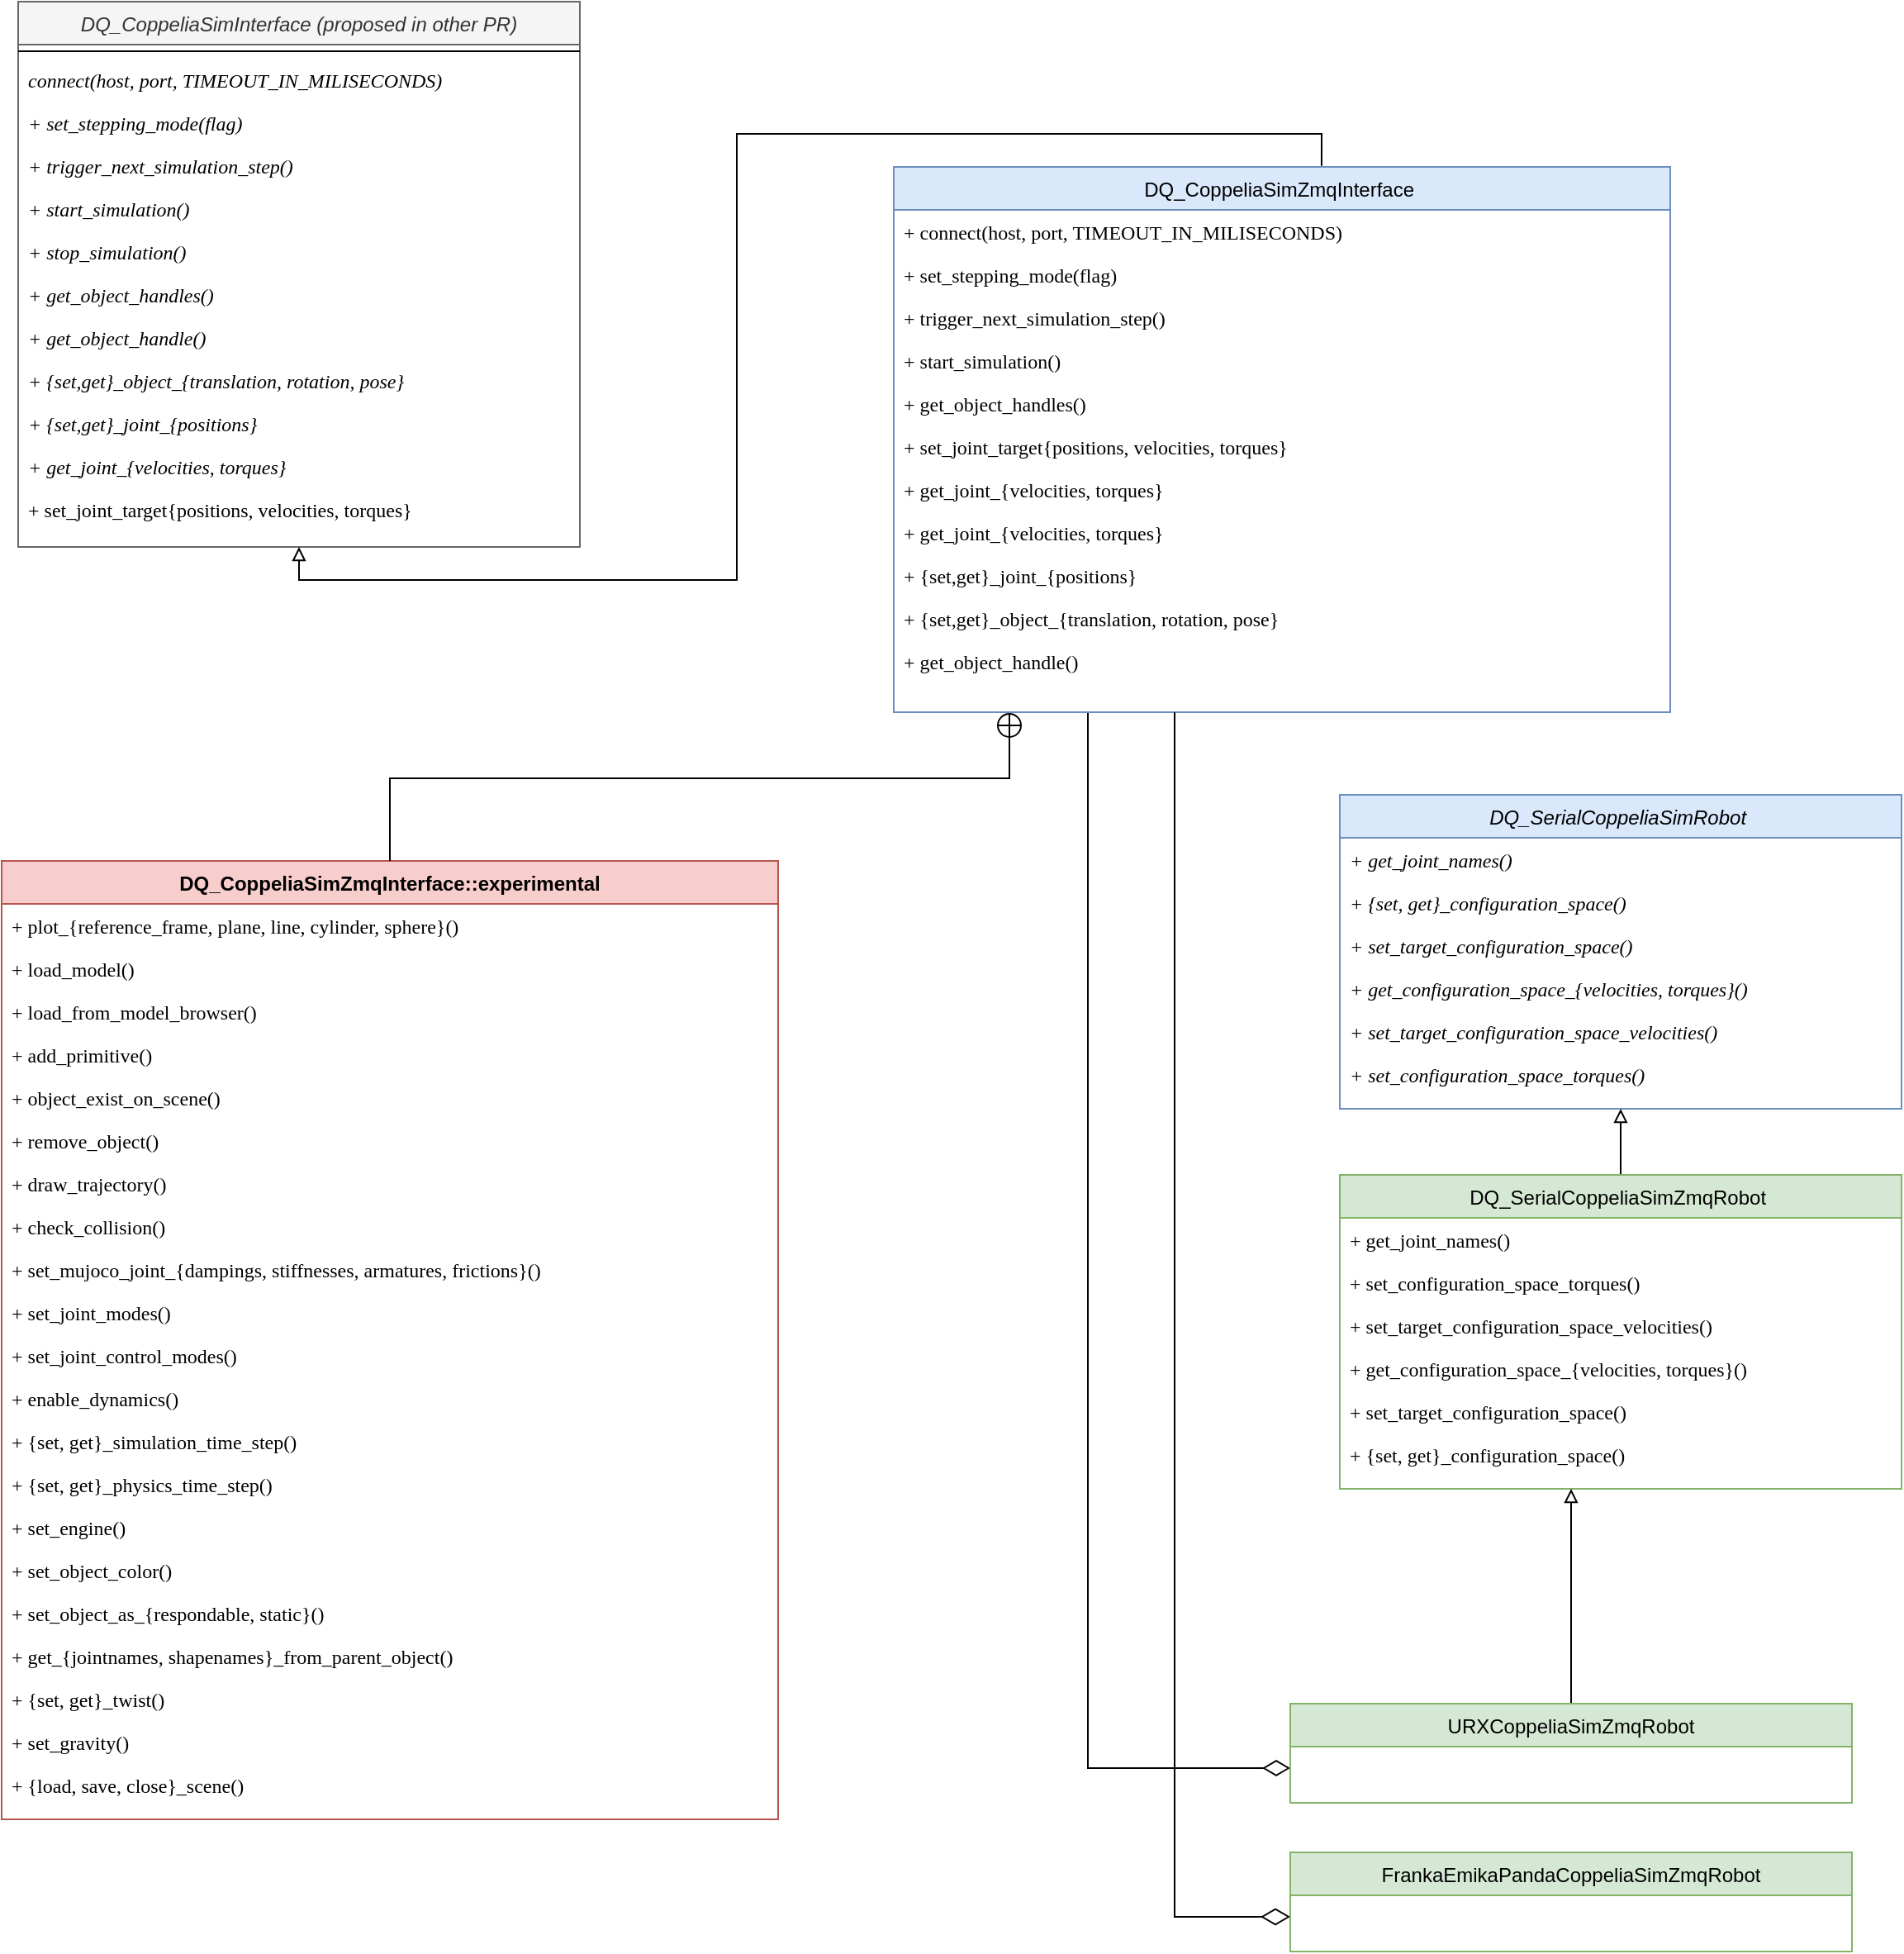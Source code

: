 <mxfile version="24.8.6">
  <diagram name="Page-1" id="Ek8pBSZyku47FPSbfNGV">
    <mxGraphModel dx="3615" dy="1371" grid="1" gridSize="10" guides="1" tooltips="1" connect="1" arrows="1" fold="1" page="1" pageScale="1" pageWidth="850" pageHeight="1100" math="0" shadow="0">
      <root>
        <mxCell id="0" />
        <mxCell id="1" parent="0" />
        <mxCell id="VGw1_anFC2ElRbmo3opK-2" value="DQ_CoppeliaSimInterface (proposed in other PR)" style="swimlane;fontStyle=2;align=center;verticalAlign=top;childLayout=stackLayout;horizontal=1;startSize=26;horizontalStack=0;resizeParent=1;resizeLast=0;collapsible=1;marginBottom=0;rounded=0;shadow=0;strokeWidth=1;fillColor=#f5f5f5;strokeColor=#666666;fontColor=#333333;" vertex="1" parent="1">
          <mxGeometry x="-810" y="110" width="340" height="330" as="geometry">
            <mxRectangle x="230" y="140" width="160" height="26" as="alternateBounds" />
          </mxGeometry>
        </mxCell>
        <mxCell id="VGw1_anFC2ElRbmo3opK-3" value="" style="line;html=1;strokeWidth=1;align=left;verticalAlign=middle;spacingTop=-1;spacingLeft=3;spacingRight=3;rotatable=0;labelPosition=right;points=[];portConstraint=eastwest;" vertex="1" parent="VGw1_anFC2ElRbmo3opK-2">
          <mxGeometry y="26" width="340" height="8" as="geometry" />
        </mxCell>
        <mxCell id="VGw1_anFC2ElRbmo3opK-4" value="connect(host, port, TIMEOUT_IN_MILISECONDS)" style="text;align=left;verticalAlign=top;spacingLeft=4;spacingRight=4;overflow=hidden;rotatable=0;points=[[0,0.5],[1,0.5]];portConstraint=eastwest;fontFamily=Verdana;fontStyle=2" vertex="1" parent="VGw1_anFC2ElRbmo3opK-2">
          <mxGeometry y="34" width="340" height="26" as="geometry" />
        </mxCell>
        <mxCell id="VGw1_anFC2ElRbmo3opK-5" value="+ set_stepping_mode(flag)" style="text;align=left;verticalAlign=top;spacingLeft=4;spacingRight=4;overflow=hidden;rotatable=0;points=[[0,0.5],[1,0.5]];portConstraint=eastwest;fontFamily=Verdana;fontStyle=2" vertex="1" parent="VGw1_anFC2ElRbmo3opK-2">
          <mxGeometry y="60" width="340" height="26" as="geometry" />
        </mxCell>
        <mxCell id="VGw1_anFC2ElRbmo3opK-6" value="+ trigger_next_simulation_step()" style="text;align=left;verticalAlign=top;spacingLeft=4;spacingRight=4;overflow=hidden;rotatable=0;points=[[0,0.5],[1,0.5]];portConstraint=eastwest;fontFamily=Verdana;fontStyle=2" vertex="1" parent="VGw1_anFC2ElRbmo3opK-2">
          <mxGeometry y="86" width="340" height="26" as="geometry" />
        </mxCell>
        <mxCell id="VGw1_anFC2ElRbmo3opK-7" value="+ start_simulation()" style="text;align=left;verticalAlign=top;spacingLeft=4;spacingRight=4;overflow=hidden;rotatable=0;points=[[0,0.5],[1,0.5]];portConstraint=eastwest;fontFamily=Verdana;fontStyle=2" vertex="1" parent="VGw1_anFC2ElRbmo3opK-2">
          <mxGeometry y="112" width="340" height="26" as="geometry" />
        </mxCell>
        <mxCell id="VGw1_anFC2ElRbmo3opK-8" value="+ stop_simulation()" style="text;align=left;verticalAlign=top;spacingLeft=4;spacingRight=4;overflow=hidden;rotatable=0;points=[[0,0.5],[1,0.5]];portConstraint=eastwest;fontFamily=Verdana;fontStyle=2" vertex="1" parent="VGw1_anFC2ElRbmo3opK-2">
          <mxGeometry y="138" width="340" height="26" as="geometry" />
        </mxCell>
        <mxCell id="VGw1_anFC2ElRbmo3opK-9" value="+ get_object_handles()" style="text;align=left;verticalAlign=top;spacingLeft=4;spacingRight=4;overflow=hidden;rotatable=0;points=[[0,0.5],[1,0.5]];portConstraint=eastwest;fontFamily=Verdana;fontStyle=2" vertex="1" parent="VGw1_anFC2ElRbmo3opK-2">
          <mxGeometry y="164" width="340" height="26" as="geometry" />
        </mxCell>
        <mxCell id="VGw1_anFC2ElRbmo3opK-10" value="+ get_object_handle()" style="text;align=left;verticalAlign=top;spacingLeft=4;spacingRight=4;overflow=hidden;rotatable=0;points=[[0,0.5],[1,0.5]];portConstraint=eastwest;fontFamily=Verdana;fontStyle=2" vertex="1" parent="VGw1_anFC2ElRbmo3opK-2">
          <mxGeometry y="190" width="340" height="26" as="geometry" />
        </mxCell>
        <mxCell id="VGw1_anFC2ElRbmo3opK-11" value="+ {set,get}_object_{translation, rotation, pose}" style="text;align=left;verticalAlign=top;spacingLeft=4;spacingRight=4;overflow=hidden;rotatable=0;points=[[0,0.5],[1,0.5]];portConstraint=eastwest;fontFamily=Verdana;fontStyle=2" vertex="1" parent="VGw1_anFC2ElRbmo3opK-2">
          <mxGeometry y="216" width="340" height="26" as="geometry" />
        </mxCell>
        <mxCell id="VGw1_anFC2ElRbmo3opK-12" value="+ {set,get}_joint_{positions}" style="text;align=left;verticalAlign=top;spacingLeft=4;spacingRight=4;overflow=hidden;rotatable=0;points=[[0,0.5],[1,0.5]];portConstraint=eastwest;fontFamily=Verdana;fontStyle=2" vertex="1" parent="VGw1_anFC2ElRbmo3opK-2">
          <mxGeometry y="242" width="340" height="26" as="geometry" />
        </mxCell>
        <mxCell id="VGw1_anFC2ElRbmo3opK-13" value="+ get_joint_{velocities, torques}" style="text;align=left;verticalAlign=top;spacingLeft=4;spacingRight=4;overflow=hidden;rotatable=0;points=[[0,0.5],[1,0.5]];portConstraint=eastwest;fontFamily=Verdana;fontStyle=2" vertex="1" parent="VGw1_anFC2ElRbmo3opK-2">
          <mxGeometry y="268" width="340" height="26" as="geometry" />
        </mxCell>
        <mxCell id="VGw1_anFC2ElRbmo3opK-14" value="+ set_joint_target{positions, velocities, torques}" style="text;align=left;verticalAlign=top;spacingLeft=4;spacingRight=4;overflow=hidden;rotatable=0;points=[[0,0.5],[1,0.5]];portConstraint=eastwest;fontFamily=Verdana;" vertex="1" parent="VGw1_anFC2ElRbmo3opK-2">
          <mxGeometry y="294" width="340" height="26" as="geometry" />
        </mxCell>
        <mxCell id="VGw1_anFC2ElRbmo3opK-16" style="edgeStyle=orthogonalEdgeStyle;rounded=0;orthogonalLoop=1;jettySize=auto;html=1;entryX=0.5;entryY=1;entryDx=0;entryDy=0;endArrow=block;endFill=0;exitX=0.551;exitY=-0.002;exitDx=0;exitDy=0;exitPerimeter=0;" edge="1" parent="1" source="VGw1_anFC2ElRbmo3opK-15" target="VGw1_anFC2ElRbmo3opK-2">
          <mxGeometry relative="1" as="geometry">
            <mxPoint x="-220" y="200" as="sourcePoint" />
          </mxGeometry>
        </mxCell>
        <mxCell id="VGw1_anFC2ElRbmo3opK-145" style="edgeStyle=orthogonalEdgeStyle;rounded=0;orthogonalLoop=1;jettySize=auto;html=1;exitX=0.25;exitY=1;exitDx=0;exitDy=0;entryX=0;entryY=0.5;entryDx=0;entryDy=0;endArrow=diamondThin;endFill=0;startSize=12;sourcePerimeterSpacing=6;targetPerimeterSpacing=9;endSize=14;" edge="1" parent="1" source="VGw1_anFC2ElRbmo3opK-15" target="VGw1_anFC2ElRbmo3opK-140">
          <mxGeometry relative="1" as="geometry" />
        </mxCell>
        <mxCell id="VGw1_anFC2ElRbmo3opK-15" value="DQ_CoppeliaSimZmqInterface " style="swimlane;fontStyle=0;align=center;verticalAlign=top;childLayout=stackLayout;horizontal=1;startSize=26;horizontalStack=0;resizeParent=1;resizeLast=0;collapsible=1;marginBottom=0;rounded=0;shadow=0;strokeWidth=1;fillColor=#dae8fc;strokeColor=#6c8ebf;" vertex="1" parent="1">
          <mxGeometry x="-280" y="210" width="470" height="330" as="geometry">
            <mxRectangle x="340" y="380" width="170" height="26" as="alternateBounds" />
          </mxGeometry>
        </mxCell>
        <mxCell id="VGw1_anFC2ElRbmo3opK-28" value="+ connect(host, port, TIMEOUT_IN_MILISECONDS)" style="text;align=left;verticalAlign=top;spacingLeft=4;spacingRight=4;overflow=hidden;rotatable=0;points=[[0,0.5],[1,0.5]];portConstraint=eastwest;fontFamily=Verdana;fontStyle=0" vertex="1" parent="VGw1_anFC2ElRbmo3opK-15">
          <mxGeometry y="26" width="470" height="26" as="geometry" />
        </mxCell>
        <mxCell id="VGw1_anFC2ElRbmo3opK-29" value="+ set_stepping_mode(flag)" style="text;align=left;verticalAlign=top;spacingLeft=4;spacingRight=4;overflow=hidden;rotatable=0;points=[[0,0.5],[1,0.5]];portConstraint=eastwest;fontFamily=Verdana;fontStyle=0" vertex="1" parent="VGw1_anFC2ElRbmo3opK-15">
          <mxGeometry y="52" width="470" height="26" as="geometry" />
        </mxCell>
        <mxCell id="VGw1_anFC2ElRbmo3opK-30" value="+ trigger_next_simulation_step()" style="text;align=left;verticalAlign=top;spacingLeft=4;spacingRight=4;overflow=hidden;rotatable=0;points=[[0,0.5],[1,0.5]];portConstraint=eastwest;fontFamily=Verdana;fontStyle=0" vertex="1" parent="VGw1_anFC2ElRbmo3opK-15">
          <mxGeometry y="78" width="470" height="26" as="geometry" />
        </mxCell>
        <mxCell id="VGw1_anFC2ElRbmo3opK-31" value="+ start_simulation()" style="text;align=left;verticalAlign=top;spacingLeft=4;spacingRight=4;overflow=hidden;rotatable=0;points=[[0,0.5],[1,0.5]];portConstraint=eastwest;fontFamily=Verdana;fontStyle=0" vertex="1" parent="VGw1_anFC2ElRbmo3opK-15">
          <mxGeometry y="104" width="470" height="26" as="geometry" />
        </mxCell>
        <mxCell id="VGw1_anFC2ElRbmo3opK-32" value="+ get_object_handles()" style="text;align=left;verticalAlign=top;spacingLeft=4;spacingRight=4;overflow=hidden;rotatable=0;points=[[0,0.5],[1,0.5]];portConstraint=eastwest;fontFamily=Verdana;fontStyle=0" vertex="1" parent="VGw1_anFC2ElRbmo3opK-15">
          <mxGeometry y="130" width="470" height="26" as="geometry" />
        </mxCell>
        <mxCell id="VGw1_anFC2ElRbmo3opK-37" value="+ set_joint_target{positions, velocities, torques}" style="text;align=left;verticalAlign=top;spacingLeft=4;spacingRight=4;overflow=hidden;rotatable=0;points=[[0,0.5],[1,0.5]];portConstraint=eastwest;fontFamily=Verdana;fontStyle=0" vertex="1" parent="VGw1_anFC2ElRbmo3opK-15">
          <mxGeometry y="156" width="470" height="26" as="geometry" />
        </mxCell>
        <mxCell id="VGw1_anFC2ElRbmo3opK-38" value="+ get_joint_{velocities, torques}" style="text;align=left;verticalAlign=top;spacingLeft=4;spacingRight=4;overflow=hidden;rotatable=0;points=[[0,0.5],[1,0.5]];portConstraint=eastwest;fontFamily=Verdana;fontStyle=0" vertex="1" parent="VGw1_anFC2ElRbmo3opK-15">
          <mxGeometry y="182" width="470" height="26" as="geometry" />
        </mxCell>
        <mxCell id="VGw1_anFC2ElRbmo3opK-36" value="+ get_joint_{velocities, torques}" style="text;align=left;verticalAlign=top;spacingLeft=4;spacingRight=4;overflow=hidden;rotatable=0;points=[[0,0.5],[1,0.5]];portConstraint=eastwest;fontFamily=Verdana;fontStyle=0" vertex="1" parent="VGw1_anFC2ElRbmo3opK-15">
          <mxGeometry y="208" width="470" height="26" as="geometry" />
        </mxCell>
        <mxCell id="VGw1_anFC2ElRbmo3opK-35" value="+ {set,get}_joint_{positions}" style="text;align=left;verticalAlign=top;spacingLeft=4;spacingRight=4;overflow=hidden;rotatable=0;points=[[0,0.5],[1,0.5]];portConstraint=eastwest;fontFamily=Verdana;fontStyle=0" vertex="1" parent="VGw1_anFC2ElRbmo3opK-15">
          <mxGeometry y="234" width="470" height="26" as="geometry" />
        </mxCell>
        <mxCell id="VGw1_anFC2ElRbmo3opK-34" value="+ {set,get}_object_{translation, rotation, pose}" style="text;align=left;verticalAlign=top;spacingLeft=4;spacingRight=4;overflow=hidden;rotatable=0;points=[[0,0.5],[1,0.5]];portConstraint=eastwest;fontFamily=Verdana;fontStyle=0" vertex="1" parent="VGw1_anFC2ElRbmo3opK-15">
          <mxGeometry y="260" width="470" height="26" as="geometry" />
        </mxCell>
        <mxCell id="VGw1_anFC2ElRbmo3opK-33" value="+ get_object_handle()" style="text;align=left;verticalAlign=top;spacingLeft=4;spacingRight=4;overflow=hidden;rotatable=0;points=[[0,0.5],[1,0.5]];portConstraint=eastwest;fontFamily=Verdana;fontStyle=0" vertex="1" parent="VGw1_anFC2ElRbmo3opK-15">
          <mxGeometry y="286" width="470" height="26" as="geometry" />
        </mxCell>
        <mxCell id="VGw1_anFC2ElRbmo3opK-47" value="DQ_CoppeliaSimZmqInterface::experimental" style="swimlane;fontStyle=1;align=center;verticalAlign=top;childLayout=stackLayout;horizontal=1;startSize=26;horizontalStack=0;resizeParent=1;resizeLast=0;collapsible=1;marginBottom=0;rounded=0;shadow=0;strokeWidth=1;fillColor=#f8cecc;strokeColor=#b85450;" vertex="1" parent="1">
          <mxGeometry x="-820" y="630" width="470" height="580" as="geometry">
            <mxRectangle x="340" y="380" width="170" height="26" as="alternateBounds" />
          </mxGeometry>
        </mxCell>
        <mxCell id="VGw1_anFC2ElRbmo3opK-66" value="+ plot_{reference_frame, plane, line, cylinder, sphere}()" style="text;align=left;verticalAlign=top;spacingLeft=4;spacingRight=4;overflow=hidden;rotatable=0;points=[[0,0.5],[1,0.5]];portConstraint=eastwest;fontFamily=Verdana;fontStyle=0" vertex="1" parent="VGw1_anFC2ElRbmo3opK-47">
          <mxGeometry y="26" width="470" height="26" as="geometry" />
        </mxCell>
        <mxCell id="VGw1_anFC2ElRbmo3opK-71" value="+ load_model()" style="text;align=left;verticalAlign=top;spacingLeft=4;spacingRight=4;overflow=hidden;rotatable=0;points=[[0,0.5],[1,0.5]];portConstraint=eastwest;fontFamily=Verdana;fontStyle=0" vertex="1" parent="VGw1_anFC2ElRbmo3opK-47">
          <mxGeometry y="52" width="470" height="26" as="geometry" />
        </mxCell>
        <mxCell id="VGw1_anFC2ElRbmo3opK-72" value="+ load_from_model_browser()" style="text;align=left;verticalAlign=top;spacingLeft=4;spacingRight=4;overflow=hidden;rotatable=0;points=[[0,0.5],[1,0.5]];portConstraint=eastwest;fontFamily=Verdana;fontStyle=0" vertex="1" parent="VGw1_anFC2ElRbmo3opK-47">
          <mxGeometry y="78" width="470" height="26" as="geometry" />
        </mxCell>
        <mxCell id="VGw1_anFC2ElRbmo3opK-73" value="+ add_primitive()" style="text;align=left;verticalAlign=top;spacingLeft=4;spacingRight=4;overflow=hidden;rotatable=0;points=[[0,0.5],[1,0.5]];portConstraint=eastwest;fontFamily=Verdana;fontStyle=0" vertex="1" parent="VGw1_anFC2ElRbmo3opK-47">
          <mxGeometry y="104" width="470" height="26" as="geometry" />
        </mxCell>
        <mxCell id="VGw1_anFC2ElRbmo3opK-74" value="+ object_exist_on_scene()" style="text;align=left;verticalAlign=top;spacingLeft=4;spacingRight=4;overflow=hidden;rotatable=0;points=[[0,0.5],[1,0.5]];portConstraint=eastwest;fontFamily=Verdana;fontStyle=0" vertex="1" parent="VGw1_anFC2ElRbmo3opK-47">
          <mxGeometry y="130" width="470" height="26" as="geometry" />
        </mxCell>
        <mxCell id="VGw1_anFC2ElRbmo3opK-75" value="+ remove_object()" style="text;align=left;verticalAlign=top;spacingLeft=4;spacingRight=4;overflow=hidden;rotatable=0;points=[[0,0.5],[1,0.5]];portConstraint=eastwest;fontFamily=Verdana;fontStyle=0" vertex="1" parent="VGw1_anFC2ElRbmo3opK-47">
          <mxGeometry y="156" width="470" height="26" as="geometry" />
        </mxCell>
        <mxCell id="VGw1_anFC2ElRbmo3opK-76" value="+ draw_trajectory()" style="text;align=left;verticalAlign=top;spacingLeft=4;spacingRight=4;overflow=hidden;rotatable=0;points=[[0,0.5],[1,0.5]];portConstraint=eastwest;fontFamily=Verdana;fontStyle=0" vertex="1" parent="VGw1_anFC2ElRbmo3opK-47">
          <mxGeometry y="182" width="470" height="26" as="geometry" />
        </mxCell>
        <mxCell id="VGw1_anFC2ElRbmo3opK-77" value="+ check_collision()" style="text;align=left;verticalAlign=top;spacingLeft=4;spacingRight=4;overflow=hidden;rotatable=0;points=[[0,0.5],[1,0.5]];portConstraint=eastwest;fontFamily=Verdana;fontStyle=0" vertex="1" parent="VGw1_anFC2ElRbmo3opK-47">
          <mxGeometry y="208" width="470" height="26" as="geometry" />
        </mxCell>
        <mxCell id="VGw1_anFC2ElRbmo3opK-78" value="+ set_mujoco_joint_{dampings, stiffnesses, armatures, frictions}()" style="text;align=left;verticalAlign=top;spacingLeft=4;spacingRight=4;overflow=hidden;rotatable=0;points=[[0,0.5],[1,0.5]];portConstraint=eastwest;fontFamily=Verdana;fontStyle=0" vertex="1" parent="VGw1_anFC2ElRbmo3opK-47">
          <mxGeometry y="234" width="470" height="26" as="geometry" />
        </mxCell>
        <mxCell id="VGw1_anFC2ElRbmo3opK-83" value="+ set_joint_modes()" style="text;align=left;verticalAlign=top;spacingLeft=4;spacingRight=4;overflow=hidden;rotatable=0;points=[[0,0.5],[1,0.5]];portConstraint=eastwest;fontFamily=Verdana;fontStyle=0" vertex="1" parent="VGw1_anFC2ElRbmo3opK-47">
          <mxGeometry y="260" width="470" height="26" as="geometry" />
        </mxCell>
        <mxCell id="VGw1_anFC2ElRbmo3opK-84" value="+ set_joint_control_modes()" style="text;align=left;verticalAlign=top;spacingLeft=4;spacingRight=4;overflow=hidden;rotatable=0;points=[[0,0.5],[1,0.5]];portConstraint=eastwest;fontFamily=Verdana;fontStyle=0" vertex="1" parent="VGw1_anFC2ElRbmo3opK-47">
          <mxGeometry y="286" width="470" height="26" as="geometry" />
        </mxCell>
        <mxCell id="VGw1_anFC2ElRbmo3opK-85" value="+ enable_dynamics()" style="text;align=left;verticalAlign=top;spacingLeft=4;spacingRight=4;overflow=hidden;rotatable=0;points=[[0,0.5],[1,0.5]];portConstraint=eastwest;fontFamily=Verdana;fontStyle=0" vertex="1" parent="VGw1_anFC2ElRbmo3opK-47">
          <mxGeometry y="312" width="470" height="26" as="geometry" />
        </mxCell>
        <mxCell id="VGw1_anFC2ElRbmo3opK-88" value="+ {set, get}_simulation_time_step()" style="text;align=left;verticalAlign=top;spacingLeft=4;spacingRight=4;overflow=hidden;rotatable=0;points=[[0,0.5],[1,0.5]];portConstraint=eastwest;fontFamily=Verdana;fontStyle=0" vertex="1" parent="VGw1_anFC2ElRbmo3opK-47">
          <mxGeometry y="338" width="470" height="26" as="geometry" />
        </mxCell>
        <mxCell id="VGw1_anFC2ElRbmo3opK-89" value="+ {set, get}_physics_time_step()" style="text;align=left;verticalAlign=top;spacingLeft=4;spacingRight=4;overflow=hidden;rotatable=0;points=[[0,0.5],[1,0.5]];portConstraint=eastwest;fontFamily=Verdana;fontStyle=0" vertex="1" parent="VGw1_anFC2ElRbmo3opK-47">
          <mxGeometry y="364" width="470" height="26" as="geometry" />
        </mxCell>
        <mxCell id="VGw1_anFC2ElRbmo3opK-90" value="+ set_engine()" style="text;align=left;verticalAlign=top;spacingLeft=4;spacingRight=4;overflow=hidden;rotatable=0;points=[[0,0.5],[1,0.5]];portConstraint=eastwest;fontFamily=Verdana;fontStyle=0" vertex="1" parent="VGw1_anFC2ElRbmo3opK-47">
          <mxGeometry y="390" width="470" height="26" as="geometry" />
        </mxCell>
        <mxCell id="VGw1_anFC2ElRbmo3opK-91" value="+ set_object_color()" style="text;align=left;verticalAlign=top;spacingLeft=4;spacingRight=4;overflow=hidden;rotatable=0;points=[[0,0.5],[1,0.5]];portConstraint=eastwest;fontFamily=Verdana;fontStyle=0" vertex="1" parent="VGw1_anFC2ElRbmo3opK-47">
          <mxGeometry y="416" width="470" height="26" as="geometry" />
        </mxCell>
        <mxCell id="VGw1_anFC2ElRbmo3opK-92" value="+ set_object_as_{respondable, static}()" style="text;align=left;verticalAlign=top;spacingLeft=4;spacingRight=4;overflow=hidden;rotatable=0;points=[[0,0.5],[1,0.5]];portConstraint=eastwest;fontFamily=Verdana;fontStyle=0" vertex="1" parent="VGw1_anFC2ElRbmo3opK-47">
          <mxGeometry y="442" width="470" height="26" as="geometry" />
        </mxCell>
        <mxCell id="VGw1_anFC2ElRbmo3opK-94" value="+ get_{jointnames, shapenames}_from_parent_object()" style="text;align=left;verticalAlign=top;spacingLeft=4;spacingRight=4;overflow=hidden;rotatable=0;points=[[0,0.5],[1,0.5]];portConstraint=eastwest;fontFamily=Verdana;fontStyle=0" vertex="1" parent="VGw1_anFC2ElRbmo3opK-47">
          <mxGeometry y="468" width="470" height="26" as="geometry" />
        </mxCell>
        <mxCell id="VGw1_anFC2ElRbmo3opK-95" value="+ {set, get}_twist()" style="text;align=left;verticalAlign=top;spacingLeft=4;spacingRight=4;overflow=hidden;rotatable=0;points=[[0,0.5],[1,0.5]];portConstraint=eastwest;fontFamily=Verdana;fontStyle=0" vertex="1" parent="VGw1_anFC2ElRbmo3opK-47">
          <mxGeometry y="494" width="470" height="26" as="geometry" />
        </mxCell>
        <mxCell id="VGw1_anFC2ElRbmo3opK-96" value="+ set_gravity()" style="text;align=left;verticalAlign=top;spacingLeft=4;spacingRight=4;overflow=hidden;rotatable=0;points=[[0,0.5],[1,0.5]];portConstraint=eastwest;fontFamily=Verdana;fontStyle=0" vertex="1" parent="VGw1_anFC2ElRbmo3opK-47">
          <mxGeometry y="520" width="470" height="26" as="geometry" />
        </mxCell>
        <mxCell id="VGw1_anFC2ElRbmo3opK-97" value="+ {load, save, close}_scene()" style="text;align=left;verticalAlign=top;spacingLeft=4;spacingRight=4;overflow=hidden;rotatable=0;points=[[0,0.5],[1,0.5]];portConstraint=eastwest;fontFamily=Verdana;fontStyle=0" vertex="1" parent="VGw1_anFC2ElRbmo3opK-47">
          <mxGeometry y="546" width="470" height="26" as="geometry" />
        </mxCell>
        <mxCell id="VGw1_anFC2ElRbmo3opK-65" style="edgeStyle=orthogonalEdgeStyle;rounded=0;orthogonalLoop=1;jettySize=auto;html=1;endArrow=circlePlus;endFill=0;" edge="1" parent="1" source="VGw1_anFC2ElRbmo3opK-47">
          <mxGeometry relative="1" as="geometry">
            <mxPoint x="-210" y="540" as="targetPoint" />
            <Array as="points">
              <mxPoint x="-585" y="580" />
              <mxPoint x="-210" y="580" />
            </Array>
          </mxGeometry>
        </mxCell>
        <mxCell id="VGw1_anFC2ElRbmo3opK-100" value="DQ_SerialCoppeliaSimRobot " style="swimlane;fontStyle=2;align=center;verticalAlign=top;childLayout=stackLayout;horizontal=1;startSize=26;horizontalStack=0;resizeParent=1;resizeLast=0;collapsible=1;marginBottom=0;rounded=0;shadow=0;strokeWidth=1;fillColor=#dae8fc;strokeColor=#6c8ebf;" vertex="1" parent="1">
          <mxGeometry x="-10" y="590" width="340" height="190" as="geometry">
            <mxRectangle x="340" y="380" width="170" height="26" as="alternateBounds" />
          </mxGeometry>
        </mxCell>
        <mxCell id="VGw1_anFC2ElRbmo3opK-101" value="+ get_joint_names()" style="text;align=left;verticalAlign=top;spacingLeft=4;spacingRight=4;overflow=hidden;rotatable=0;points=[[0,0.5],[1,0.5]];portConstraint=eastwest;fontFamily=Verdana;fontStyle=2" vertex="1" parent="VGw1_anFC2ElRbmo3opK-100">
          <mxGeometry y="26" width="340" height="26" as="geometry" />
        </mxCell>
        <mxCell id="VGw1_anFC2ElRbmo3opK-102" value="+ {set, get}_configuration_space()" style="text;align=left;verticalAlign=top;spacingLeft=4;spacingRight=4;overflow=hidden;rotatable=0;points=[[0,0.5],[1,0.5]];portConstraint=eastwest;fontFamily=Verdana;fontStyle=2" vertex="1" parent="VGw1_anFC2ElRbmo3opK-100">
          <mxGeometry y="52" width="340" height="26" as="geometry" />
        </mxCell>
        <mxCell id="VGw1_anFC2ElRbmo3opK-118" value="+ set_target_configuration_space()" style="text;align=left;verticalAlign=top;spacingLeft=4;spacingRight=4;overflow=hidden;rotatable=0;points=[[0,0.5],[1,0.5]];portConstraint=eastwest;fontFamily=Verdana;fontStyle=2" vertex="1" parent="VGw1_anFC2ElRbmo3opK-100">
          <mxGeometry y="78" width="340" height="26" as="geometry" />
        </mxCell>
        <mxCell id="VGw1_anFC2ElRbmo3opK-119" value="+ get_configuration_space_{velocities, torques}()&#xa;" style="text;align=left;verticalAlign=top;spacingLeft=4;spacingRight=4;overflow=hidden;rotatable=0;points=[[0,0.5],[1,0.5]];portConstraint=eastwest;fontFamily=Verdana;fontStyle=2" vertex="1" parent="VGw1_anFC2ElRbmo3opK-100">
          <mxGeometry y="104" width="340" height="26" as="geometry" />
        </mxCell>
        <mxCell id="VGw1_anFC2ElRbmo3opK-120" value="+ set_target_configuration_space_velocities()&#xa;" style="text;align=left;verticalAlign=top;spacingLeft=4;spacingRight=4;overflow=hidden;rotatable=0;points=[[0,0.5],[1,0.5]];portConstraint=eastwest;fontFamily=Verdana;fontStyle=2" vertex="1" parent="VGw1_anFC2ElRbmo3opK-100">
          <mxGeometry y="130" width="340" height="26" as="geometry" />
        </mxCell>
        <mxCell id="VGw1_anFC2ElRbmo3opK-121" value="+ set_configuration_space_torques()&#xa;" style="text;align=left;verticalAlign=top;spacingLeft=4;spacingRight=4;overflow=hidden;rotatable=0;points=[[0,0.5],[1,0.5]];portConstraint=eastwest;fontFamily=Verdana;fontStyle=2" vertex="1" parent="VGw1_anFC2ElRbmo3opK-100">
          <mxGeometry y="156" width="340" height="26" as="geometry" />
        </mxCell>
        <mxCell id="VGw1_anFC2ElRbmo3opK-135" style="edgeStyle=orthogonalEdgeStyle;rounded=0;orthogonalLoop=1;jettySize=auto;html=1;exitX=0.5;exitY=0;exitDx=0;exitDy=0;entryX=0.5;entryY=1;entryDx=0;entryDy=0;endArrow=block;endFill=0;" edge="1" parent="1" source="VGw1_anFC2ElRbmo3opK-122" target="VGw1_anFC2ElRbmo3opK-100">
          <mxGeometry relative="1" as="geometry" />
        </mxCell>
        <mxCell id="VGw1_anFC2ElRbmo3opK-122" value="DQ_SerialCoppeliaSimZmqRobot " style="swimlane;fontStyle=0;align=center;verticalAlign=top;childLayout=stackLayout;horizontal=1;startSize=26;horizontalStack=0;resizeParent=1;resizeLast=0;collapsible=1;marginBottom=0;rounded=0;shadow=0;strokeWidth=1;fillColor=#d5e8d4;strokeColor=#82b366;" vertex="1" parent="1">
          <mxGeometry x="-10" y="820" width="340" height="190" as="geometry">
            <mxRectangle x="340" y="380" width="170" height="26" as="alternateBounds" />
          </mxGeometry>
        </mxCell>
        <mxCell id="VGw1_anFC2ElRbmo3opK-129" value="+ get_joint_names()" style="text;align=left;verticalAlign=top;spacingLeft=4;spacingRight=4;overflow=hidden;rotatable=0;points=[[0,0.5],[1,0.5]];portConstraint=eastwest;fontFamily=Verdana;fontStyle=0" vertex="1" parent="VGw1_anFC2ElRbmo3opK-122">
          <mxGeometry y="26" width="340" height="26" as="geometry" />
        </mxCell>
        <mxCell id="VGw1_anFC2ElRbmo3opK-134" value="+ set_configuration_space_torques()&#xa;" style="text;align=left;verticalAlign=top;spacingLeft=4;spacingRight=4;overflow=hidden;rotatable=0;points=[[0,0.5],[1,0.5]];portConstraint=eastwest;fontFamily=Verdana;fontStyle=0" vertex="1" parent="VGw1_anFC2ElRbmo3opK-122">
          <mxGeometry y="52" width="340" height="26" as="geometry" />
        </mxCell>
        <mxCell id="VGw1_anFC2ElRbmo3opK-133" value="+ set_target_configuration_space_velocities()&#xa;" style="text;align=left;verticalAlign=top;spacingLeft=4;spacingRight=4;overflow=hidden;rotatable=0;points=[[0,0.5],[1,0.5]];portConstraint=eastwest;fontFamily=Verdana;fontStyle=0" vertex="1" parent="VGw1_anFC2ElRbmo3opK-122">
          <mxGeometry y="78" width="340" height="26" as="geometry" />
        </mxCell>
        <mxCell id="VGw1_anFC2ElRbmo3opK-132" value="+ get_configuration_space_{velocities, torques}()&#xa;" style="text;align=left;verticalAlign=top;spacingLeft=4;spacingRight=4;overflow=hidden;rotatable=0;points=[[0,0.5],[1,0.5]];portConstraint=eastwest;fontFamily=Verdana;fontStyle=0" vertex="1" parent="VGw1_anFC2ElRbmo3opK-122">
          <mxGeometry y="104" width="340" height="26" as="geometry" />
        </mxCell>
        <mxCell id="VGw1_anFC2ElRbmo3opK-131" value="+ set_target_configuration_space()" style="text;align=left;verticalAlign=top;spacingLeft=4;spacingRight=4;overflow=hidden;rotatable=0;points=[[0,0.5],[1,0.5]];portConstraint=eastwest;fontFamily=Verdana;fontStyle=0" vertex="1" parent="VGw1_anFC2ElRbmo3opK-122">
          <mxGeometry y="130" width="340" height="26" as="geometry" />
        </mxCell>
        <mxCell id="VGw1_anFC2ElRbmo3opK-130" value="+ {set, get}_configuration_space()" style="text;align=left;verticalAlign=top;spacingLeft=4;spacingRight=4;overflow=hidden;rotatable=0;points=[[0,0.5],[1,0.5]];portConstraint=eastwest;fontFamily=Verdana;fontStyle=0" vertex="1" parent="VGw1_anFC2ElRbmo3opK-122">
          <mxGeometry y="156" width="340" height="26" as="geometry" />
        </mxCell>
        <mxCell id="VGw1_anFC2ElRbmo3opK-143" style="edgeStyle=orthogonalEdgeStyle;rounded=0;orthogonalLoop=1;jettySize=auto;html=1;endArrow=block;endFill=0;" edge="1" parent="1" source="VGw1_anFC2ElRbmo3opK-136">
          <mxGeometry relative="1" as="geometry">
            <mxPoint x="130" y="1010" as="targetPoint" />
          </mxGeometry>
        </mxCell>
        <mxCell id="VGw1_anFC2ElRbmo3opK-136" value="URXCoppeliaSimZmqRobot" style="swimlane;fontStyle=0;align=center;verticalAlign=top;childLayout=stackLayout;horizontal=1;startSize=26;horizontalStack=0;resizeParent=1;resizeLast=0;collapsible=1;marginBottom=0;rounded=0;shadow=0;strokeWidth=1;fillColor=#d5e8d4;strokeColor=#82b366;" vertex="1" parent="1">
          <mxGeometry x="-40" y="1140" width="340" height="60" as="geometry">
            <mxRectangle x="340" y="380" width="170" height="26" as="alternateBounds" />
          </mxGeometry>
        </mxCell>
        <mxCell id="VGw1_anFC2ElRbmo3opK-140" value="&#xa;" style="text;align=left;verticalAlign=top;spacingLeft=4;spacingRight=4;overflow=hidden;rotatable=0;points=[[0,0.5],[1,0.5]];portConstraint=eastwest;fontFamily=Verdana;fontStyle=0" vertex="1" parent="VGw1_anFC2ElRbmo3opK-136">
          <mxGeometry y="26" width="340" height="26" as="geometry" />
        </mxCell>
        <mxCell id="VGw1_anFC2ElRbmo3opK-146" value="FrankaEmikaPandaCoppeliaSimZmqRobot" style="swimlane;fontStyle=0;align=center;verticalAlign=top;childLayout=stackLayout;horizontal=1;startSize=26;horizontalStack=0;resizeParent=1;resizeLast=0;collapsible=1;marginBottom=0;rounded=0;shadow=0;strokeWidth=1;fillColor=#d5e8d4;strokeColor=#82b366;" vertex="1" parent="1">
          <mxGeometry x="-40" y="1230" width="340" height="60" as="geometry">
            <mxRectangle x="340" y="380" width="170" height="26" as="alternateBounds" />
          </mxGeometry>
        </mxCell>
        <mxCell id="VGw1_anFC2ElRbmo3opK-149" style="edgeStyle=orthogonalEdgeStyle;rounded=0;orthogonalLoop=1;jettySize=auto;html=1;exitX=0;exitY=0.5;exitDx=0;exitDy=0;endArrow=none;endFill=0;startArrow=diamondThin;startFill=0;targetPerimeterSpacing=4;sourcePerimeterSpacing=4;endSize=10;startSize=15;" edge="1" parent="VGw1_anFC2ElRbmo3opK-146" source="VGw1_anFC2ElRbmo3opK-147">
          <mxGeometry relative="1" as="geometry">
            <mxPoint x="-70" y="-690" as="targetPoint" />
            <Array as="points">
              <mxPoint x="-70" y="39" />
              <mxPoint x="-70" y="-690" />
            </Array>
          </mxGeometry>
        </mxCell>
        <mxCell id="VGw1_anFC2ElRbmo3opK-147" value="&#xa;" style="text;align=left;verticalAlign=top;spacingLeft=4;spacingRight=4;overflow=hidden;rotatable=0;points=[[0,0.5],[1,0.5]];portConstraint=eastwest;fontFamily=Verdana;fontStyle=0" vertex="1" parent="VGw1_anFC2ElRbmo3opK-146">
          <mxGeometry y="26" width="340" height="26" as="geometry" />
        </mxCell>
      </root>
    </mxGraphModel>
  </diagram>
</mxfile>
